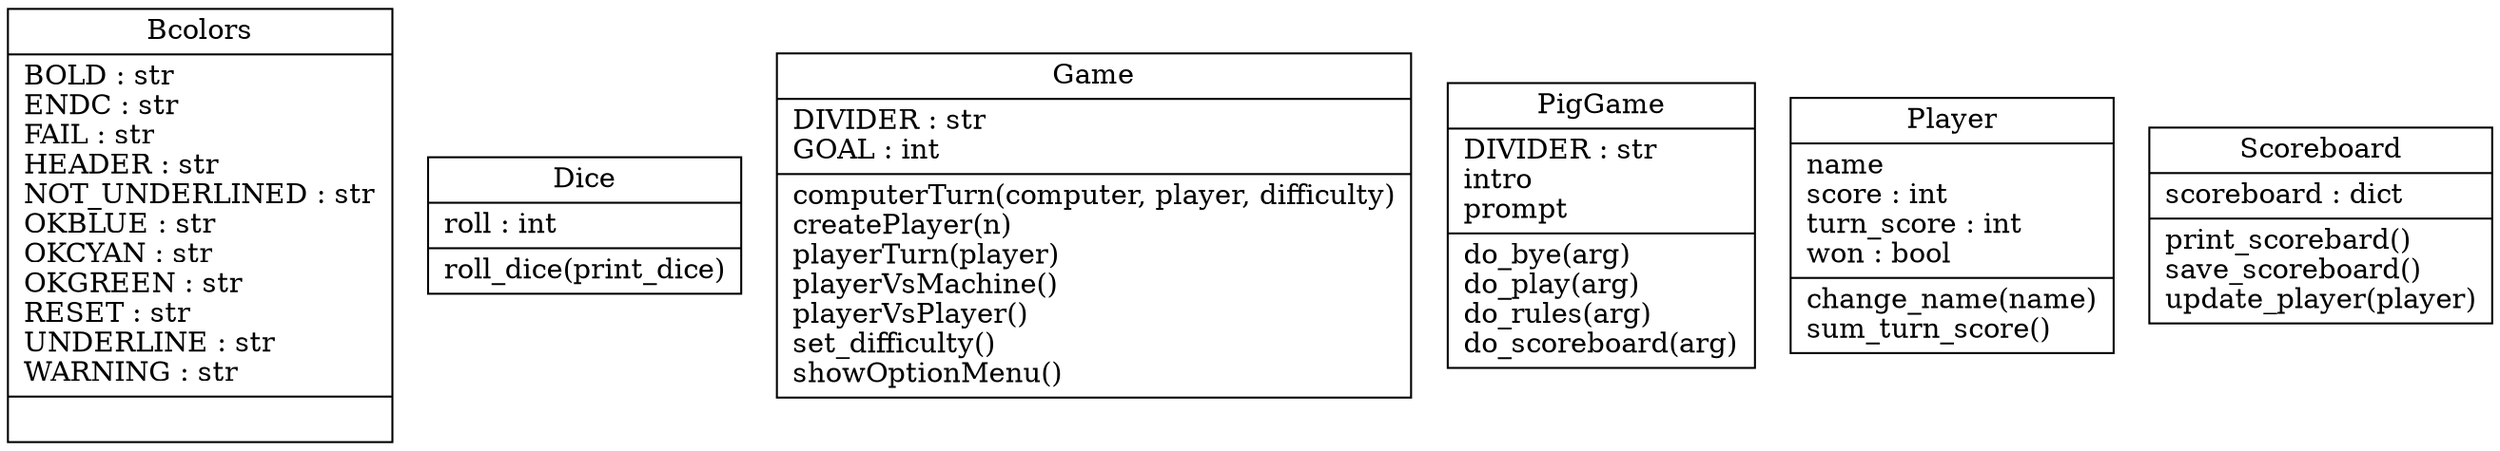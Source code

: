 digraph "classes" {
rankdir=BT
charset="utf-8"
"Bcolors.Bcolors" [color="black", fontcolor="black", label="{Bcolors|BOLD : str\lENDC : str\lFAIL : str\lHEADER : str\lNOT_UNDERLINED : str\lOKBLUE : str\lOKCYAN : str\lOKGREEN : str\lRESET : str\lUNDERLINE : str\lWARNING : str\l|}", shape="record", style="solid"];
"Dice.Dice" [color="black", fontcolor="black", label="{Dice|roll : int\l|roll_dice(print_dice)\l}", shape="record", style="solid"];
"Game.Game" [color="black", fontcolor="black", label="{Game|DIVIDER : str\lGOAL : int\l|computerTurn(computer, player, difficulty)\lcreatePlayer(n)\lplayerTurn(player)\lplayerVsMachine()\lplayerVsPlayer()\lset_difficulty()\lshowOptionMenu()\l}", shape="record", style="solid"];
"cmd_game.PigGame" [color="black", fontcolor="black", label="{PigGame|DIVIDER : str\lintro\lprompt\l|do_bye(arg)\ldo_play(arg)\ldo_rules(arg)\ldo_scoreboard(arg)\l}", shape="record", style="solid"];
"Player.Player" [color="black", fontcolor="black", label="{Player|name\lscore : int\lturn_score : int\lwon : bool\l|change_name(name)\lsum_turn_score()\l}", shape="record", style="solid"];
"Scoreboard.Scoreboard" [color="black", fontcolor="black", label="{Scoreboard|scoreboard : dict\l|print_scorebard()\lsave_scoreboard()\lupdate_player(player)\l}", shape="record", style="solid"];
}
